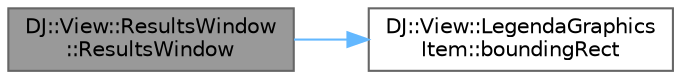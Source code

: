 digraph "DJ::View::ResultsWindow::ResultsWindow"
{
 // LATEX_PDF_SIZE
  bgcolor="transparent";
  edge [fontname=Helvetica,fontsize=10,labelfontname=Helvetica,labelfontsize=10];
  node [fontname=Helvetica,fontsize=10,shape=box,height=0.2,width=0.4];
  rankdir="LR";
  Node1 [id="Node000001",label="DJ::View::ResultsWindow\l::ResultsWindow",height=0.2,width=0.4,color="gray40", fillcolor="grey60", style="filled", fontcolor="black",tooltip="Constructs a new result window."];
  Node1 -> Node2 [id="edge1_Node000001_Node000002",color="steelblue1",style="solid",tooltip=" "];
  Node2 [id="Node000002",label="DJ::View::LegendaGraphics\lItem::boundingRect",height=0.2,width=0.4,color="grey40", fillcolor="white", style="filled",URL="$class_d_j_1_1_view_1_1_legenda_graphics_item.html#ab0fa0461eb11895159c81d6325a37ea4",tooltip="Returns the bounding rect of this item."];
}
